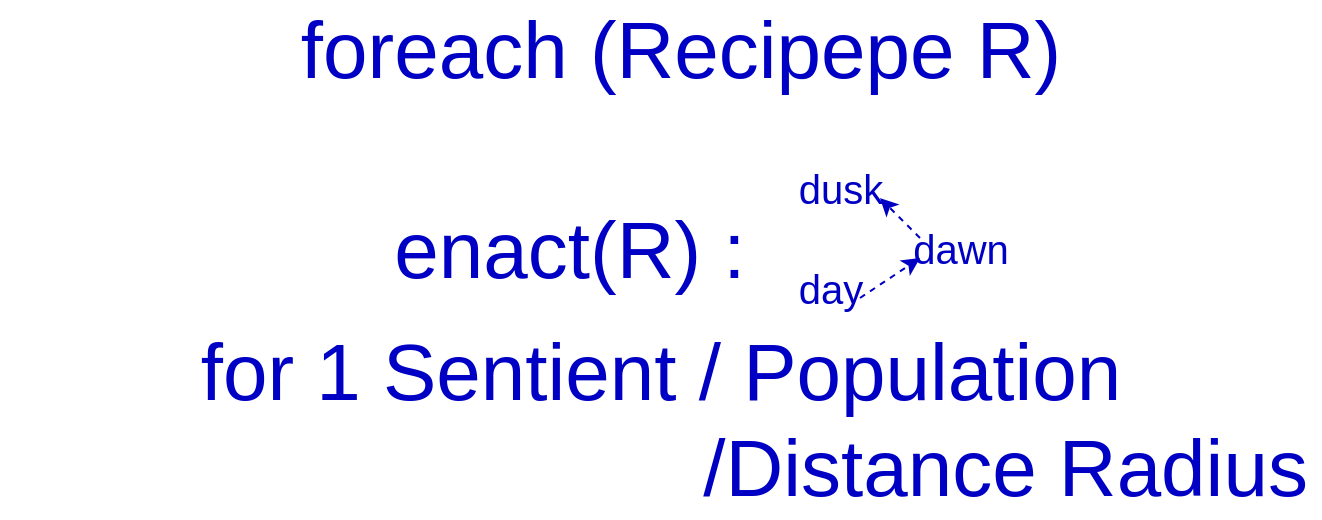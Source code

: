 <mxfile version="17.4.6" type="github">
  <diagram id="U2s0QOV88MzSlLAJDFJ9" name="Page-1">
    <mxGraphModel dx="1174" dy="352" grid="1" gridSize="10" guides="1" tooltips="1" connect="1" arrows="1" fold="1" page="1" pageScale="1" pageWidth="850" pageHeight="1100" math="0" shadow="0">
      <root>
        <mxCell id="0" />
        <mxCell id="1" parent="0" />
        <mxCell id="pKUZOnAECEKYtIy3mJTc-1" value="&lt;font style=&quot;font-size: 40px&quot; color=&quot;#0000c4&quot;&gt;foreach (Recipepe R)&lt;/font&gt;" style="text;html=1;align=center;verticalAlign=middle;resizable=0;points=[];autosize=1;strokeColor=none;fillColor=none;" vertex="1" parent="1">
          <mxGeometry x="100" y="120" width="400" height="30" as="geometry" />
        </mxCell>
        <mxCell id="pKUZOnAECEKYtIy3mJTc-2" value="enact(R) :&amp;nbsp;" style="text;html=1;align=center;verticalAlign=middle;resizable=0;points=[];autosize=1;strokeColor=none;fillColor=none;fontSize=40;fontColor=#0000C4;" vertex="1" parent="1">
          <mxGeometry x="150" y="210" width="200" height="50" as="geometry" />
        </mxCell>
        <mxCell id="pKUZOnAECEKYtIy3mJTc-3" value="for 1 Sentient / Population&lt;br&gt;&amp;nbsp; &amp;nbsp; &amp;nbsp; &amp;nbsp; &amp;nbsp; &amp;nbsp; &amp;nbsp; &amp;nbsp; &amp;nbsp; &amp;nbsp; &amp;nbsp; &amp;nbsp; &amp;nbsp; &amp;nbsp; &amp;nbsp; &amp;nbsp;/Distance Radius" style="text;html=1;align=center;verticalAlign=middle;resizable=0;points=[];autosize=1;strokeColor=none;fillColor=none;fontSize=40;fontColor=#0000C4;" vertex="1" parent="1">
          <mxGeometry x="-40" y="270" width="660" height="100" as="geometry" />
        </mxCell>
        <mxCell id="pKUZOnAECEKYtIy3mJTc-5" value="dusk" style="text;html=1;align=center;verticalAlign=middle;resizable=0;points=[];autosize=1;strokeColor=none;fillColor=none;fontSize=20;fontColor=#0000C4;" vertex="1" parent="1">
          <mxGeometry x="350" y="190" width="60" height="30" as="geometry" />
        </mxCell>
        <mxCell id="pKUZOnAECEKYtIy3mJTc-6" value="dawn" style="text;html=1;align=center;verticalAlign=middle;resizable=0;points=[];autosize=1;strokeColor=none;fillColor=none;fontSize=20;fontColor=#0000C4;" vertex="1" parent="1">
          <mxGeometry x="410" y="220" width="60" height="30" as="geometry" />
        </mxCell>
        <mxCell id="pKUZOnAECEKYtIy3mJTc-7" value="day" style="text;html=1;align=center;verticalAlign=middle;resizable=0;points=[];autosize=1;strokeColor=none;fillColor=none;fontSize=20;fontColor=#0000C4;" vertex="1" parent="1">
          <mxGeometry x="350" y="240" width="50" height="30" as="geometry" />
        </mxCell>
        <mxCell id="pKUZOnAECEKYtIy3mJTc-8" value="" style="endArrow=classic;html=1;rounded=0;fontSize=20;fontColor=#0000C4;strokeColor=#0000C4;dashed=1;entryX=0.167;entryY=0.667;entryDx=0;entryDy=0;entryPerimeter=0;" edge="1" parent="1" target="pKUZOnAECEKYtIy3mJTc-6">
          <mxGeometry width="50" height="50" relative="1" as="geometry">
            <mxPoint x="390" y="260" as="sourcePoint" />
            <mxPoint x="420" y="250" as="targetPoint" />
          </mxGeometry>
        </mxCell>
        <mxCell id="pKUZOnAECEKYtIy3mJTc-9" value="" style="endArrow=classic;html=1;rounded=0;fontSize=20;fontColor=#0000C4;strokeColor=#0000C4;dashed=1;entryX=0.833;entryY=0.667;entryDx=0;entryDy=0;entryPerimeter=0;" edge="1" parent="1" target="pKUZOnAECEKYtIy3mJTc-5">
          <mxGeometry width="50" height="50" relative="1" as="geometry">
            <mxPoint x="420" y="229.99" as="sourcePoint" />
            <mxPoint x="450.02" y="210" as="targetPoint" />
          </mxGeometry>
        </mxCell>
      </root>
    </mxGraphModel>
  </diagram>
</mxfile>
